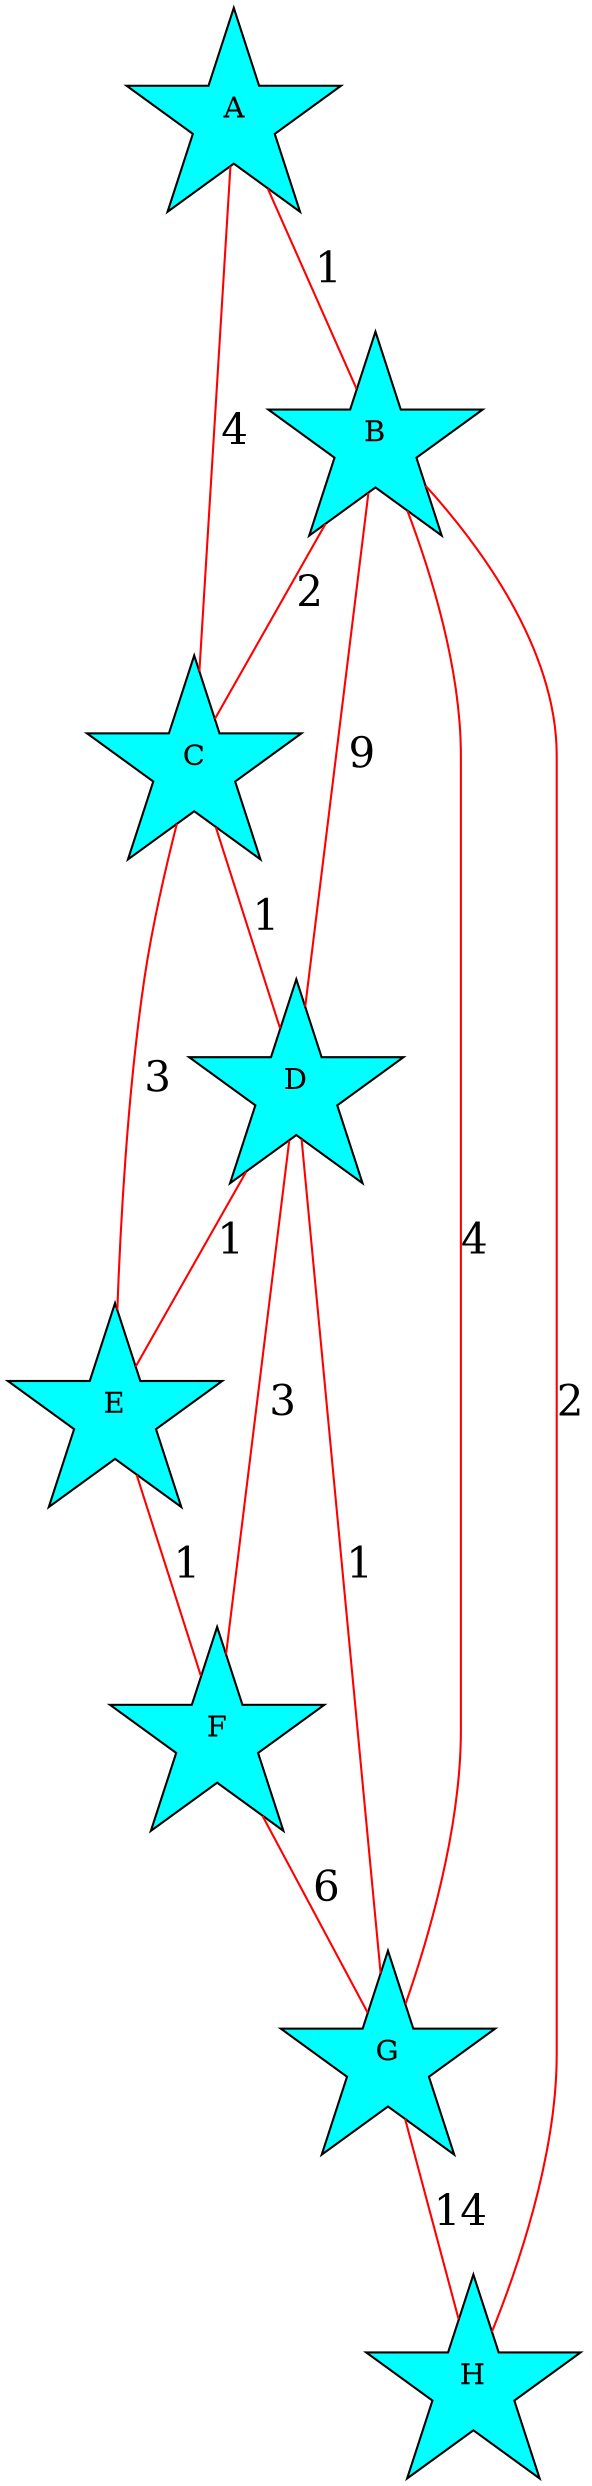 graph {
node [shape="star" style="filled" fillcolor="aqua"];
edge [fontsize="20pt" color="red"];
F [pos="1,2.5!"];
E [pos="4.5,1!"];
D [pos="3,4!"];
C [pos="7,4!"];
G [pos="1.5,6!"];
H [pos="4,8!"];
B [pos="7,8!"];
A [pos="10,5.5!"];
A -- C [label="4"];
A -- B [label="1"];
B -- C [label="2"];
B -- D [label="9"];
B -- G [label="4"];
B -- H [label="2"];
C -- D [label="1"];
C -- E [label="3"];
D -- E [label="1"];
D -- G [label="1"];
D -- F [label="3"];
E -- F [label="1"];
F -- G [label="6"];
G -- H [label="14"];
}

